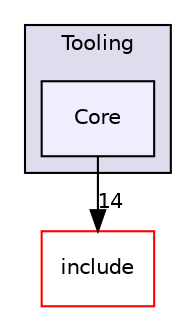 digraph "lib/Tooling/Core" {
  bgcolor=transparent;
  compound=true
  node [ fontsize="10", fontname="Helvetica"];
  edge [ labelfontsize="10", labelfontname="Helvetica"];
  subgraph clusterdir_c4270fa7a06cd7372c7af2452fb3367e {
    graph [ bgcolor="#ddddee", pencolor="black", label="Tooling" fontname="Helvetica", fontsize="10", URL="dir_c4270fa7a06cd7372c7af2452fb3367e.html"]
  dir_a185277bca4bef34cc189af07116b3ce [shape=box, label="Core", style="filled", fillcolor="#eeeeff", pencolor="black", URL="dir_a185277bca4bef34cc189af07116b3ce.html"];
  }
  dir_d44c64559bbebec7f509842c48db8b23 [shape=box label="include" color="red" URL="dir_d44c64559bbebec7f509842c48db8b23.html"];
  dir_a185277bca4bef34cc189af07116b3ce->dir_d44c64559bbebec7f509842c48db8b23 [headlabel="14", labeldistance=1.5 headhref="dir_000063_000001.html"];
}
